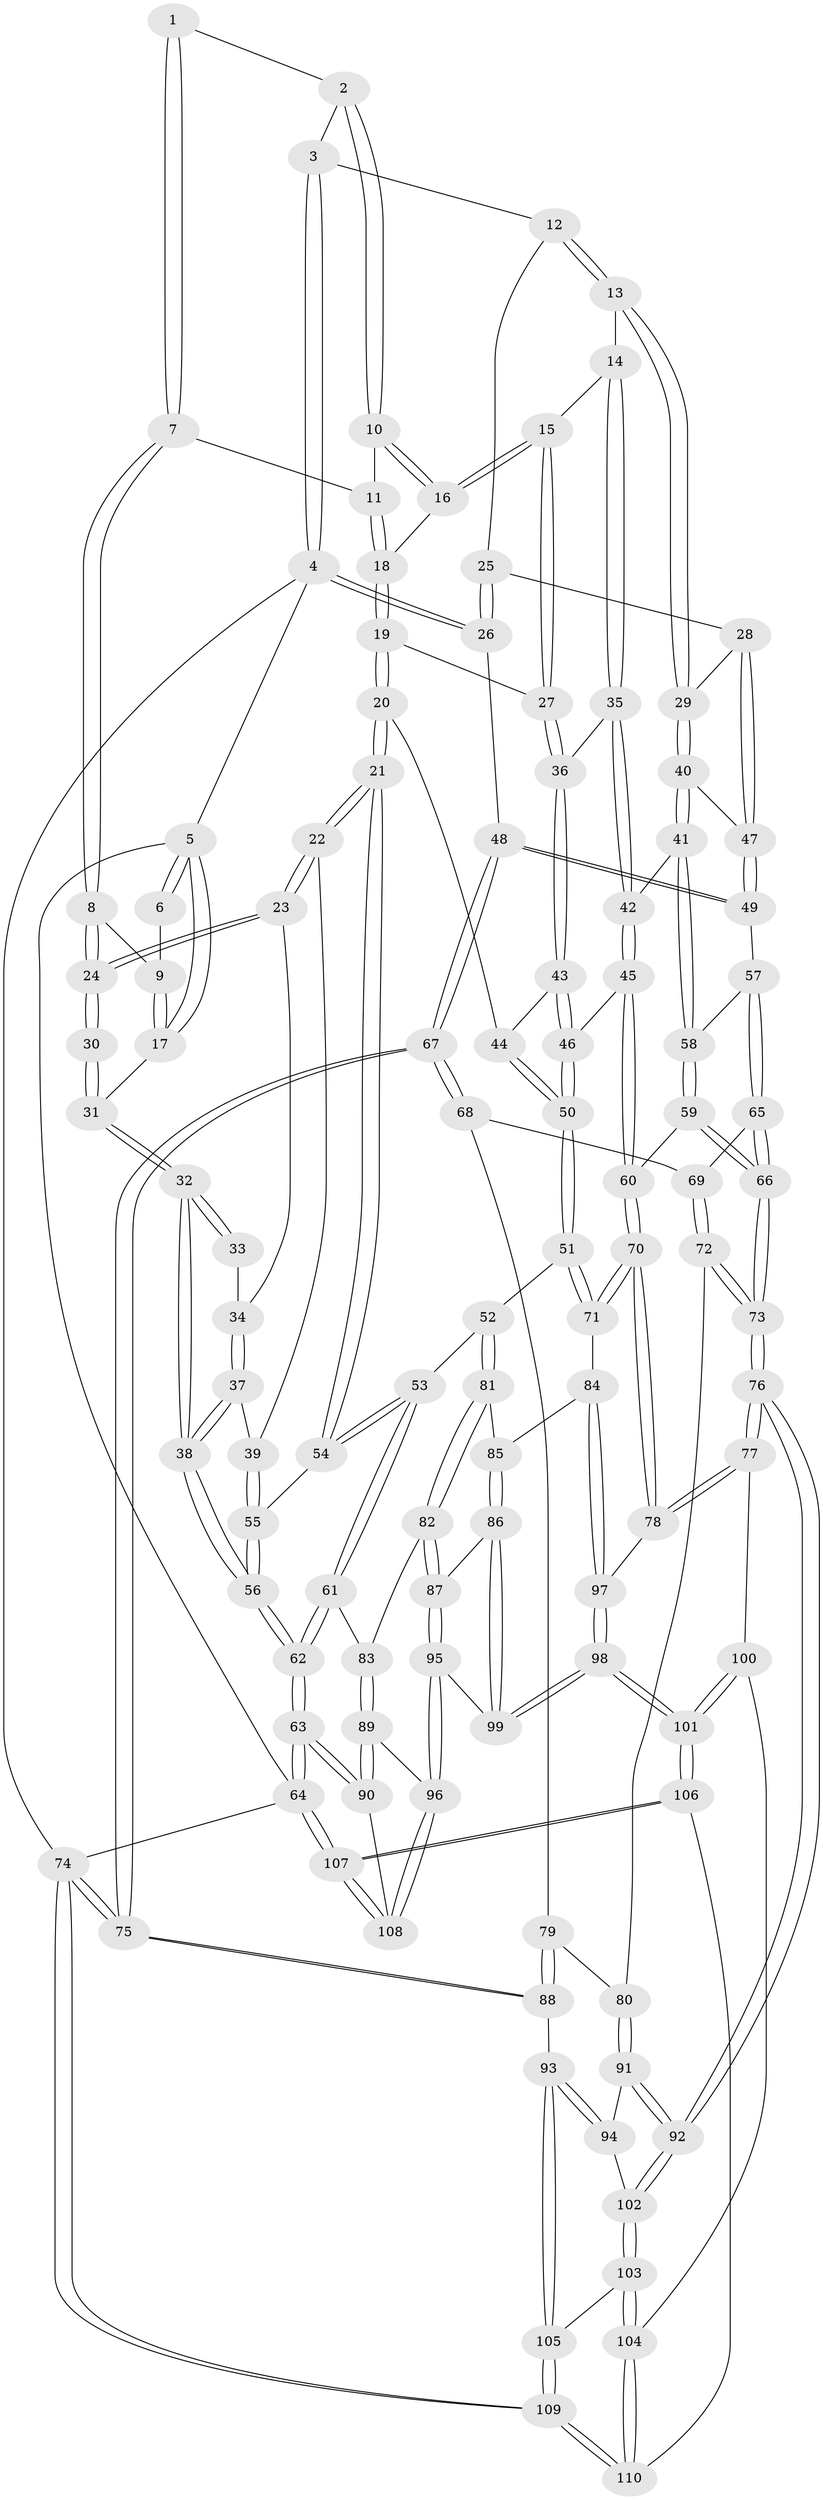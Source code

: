 // Generated by graph-tools (version 1.1) at 2025/27/03/09/25 03:27:11]
// undirected, 110 vertices, 272 edges
graph export_dot {
graph [start="1"]
  node [color=gray90,style=filled];
  1 [pos="+0.1430976035515454+0"];
  2 [pos="+0.6399339741839772+0"];
  3 [pos="+0.7465314179957758+0"];
  4 [pos="+1+0"];
  5 [pos="+0+0"];
  6 [pos="+0+0"];
  7 [pos="+0.2048789566314984+0.03085137133308383"];
  8 [pos="+0.14518288828002804+0.14087254620122489"];
  9 [pos="+0.020478368467441672+0.12930804152092568"];
  10 [pos="+0.5584932601383048+0"];
  11 [pos="+0.24377603453203475+0.057904116050296314"];
  12 [pos="+0.7908182192922549+0.03715062574523819"];
  13 [pos="+0.681994505468497+0.23655714324203805"];
  14 [pos="+0.6140629141673786+0.2160950104577516"];
  15 [pos="+0.5334052254122716+0.12985840265826235"];
  16 [pos="+0.5287986436090512+0.06282707021599183"];
  17 [pos="+0+0.22575580969927736"];
  18 [pos="+0.31858621479723864+0.11973745974007848"];
  19 [pos="+0.3524711635309776+0.23630632263017812"];
  20 [pos="+0.2699908037460054+0.3307742695638466"];
  21 [pos="+0.25092350194551644+0.33631333581446515"];
  22 [pos="+0.1695619744267+0.2455611522130105"];
  23 [pos="+0.1393779811413441+0.2023221273122926"];
  24 [pos="+0.13768317497913696+0.19631435708981582"];
  25 [pos="+0.8746898750788982+0.15463239223313255"];
  26 [pos="+1+0.19918302092165172"];
  27 [pos="+0.44054145153463525+0.24771884180825499"];
  28 [pos="+0.8501753986832684+0.29713169291280334"];
  29 [pos="+0.686087550066469+0.2451179948917493"];
  30 [pos="+0.07896855166174535+0.20888875022104525"];
  31 [pos="+0+0.2604862794056751"];
  32 [pos="+0+0.2866373534539052"];
  33 [pos="+0.035628816431884154+0.2669554267026402"];
  34 [pos="+0.07437422060227211+0.2846334289111665"];
  35 [pos="+0.5426539663138524+0.3026059661731202"];
  36 [pos="+0.45899757794095164+0.2768726974347939"];
  37 [pos="+0.03588655976819499+0.3642585238050152"];
  38 [pos="+0+0.3317607062447323"];
  39 [pos="+0.05884580952308737+0.37758695212410226"];
  40 [pos="+0.6610421553172876+0.37408247944534034"];
  41 [pos="+0.6153133509640832+0.42684764878759945"];
  42 [pos="+0.6049189827220902+0.4301916904091618"];
  43 [pos="+0.44964462650283826+0.3501311964227182"];
  44 [pos="+0.35578916342019484+0.38724426556357183"];
  45 [pos="+0.5449703108830514+0.4838985075138644"];
  46 [pos="+0.5377527435740381+0.48425689441297615"];
  47 [pos="+0.8856312794931953+0.3774165391931511"];
  48 [pos="+1+0.41408972112051573"];
  49 [pos="+0.919869146360752+0.41453068900729445"];
  50 [pos="+0.42480293177681117+0.5311727817912497"];
  51 [pos="+0.38460113841473337+0.5755736868449217"];
  52 [pos="+0.2965264709241506+0.5853029798027116"];
  53 [pos="+0.19714146960520254+0.5257317869239445"];
  54 [pos="+0.17761690977023936+0.4546461919448579"];
  55 [pos="+0.1418482736894544+0.44217180318536836"];
  56 [pos="+0+0.599534628008123"];
  57 [pos="+0.856618626809812+0.4907659712218549"];
  58 [pos="+0.738533777247278+0.4972787586097906"];
  59 [pos="+0.6851977269552423+0.6268819040814542"];
  60 [pos="+0.6108531945544717+0.6063404586821133"];
  61 [pos="+0.06796221734016555+0.6435139620166479"];
  62 [pos="+0+0.6047918046161274"];
  63 [pos="+0+0.8467064523494657"];
  64 [pos="+0+1"];
  65 [pos="+0.8465839790106723+0.591845359359257"];
  66 [pos="+0.707860081231739+0.6478005875868027"];
  67 [pos="+1+0.6244906471030036"];
  68 [pos="+0.9980146739868594+0.6457850316036187"];
  69 [pos="+0.8515321560275353+0.6006655239065991"];
  70 [pos="+0.5378452782440649+0.7223434489929647"];
  71 [pos="+0.42694576061898976+0.6550268344250177"];
  72 [pos="+0.8598869774382748+0.6966880943752102"];
  73 [pos="+0.7202186344499295+0.7269355710136977"];
  74 [pos="+1+1"];
  75 [pos="+1+0.7381146932776894"];
  76 [pos="+0.7042863049165428+0.7858435692588527"];
  77 [pos="+0.5624769668992491+0.7785609854014252"];
  78 [pos="+0.5424394179538279+0.7393635427441204"];
  79 [pos="+0.8940379449865253+0.7182450705467008"];
  80 [pos="+0.8772244751193167+0.7198865738183634"];
  81 [pos="+0.270002583319141+0.6902204805240543"];
  82 [pos="+0.22696510122294225+0.7342841718390657"];
  83 [pos="+0.08950745988009705+0.6862940419036262"];
  84 [pos="+0.38752614147470565+0.7563058273676739"];
  85 [pos="+0.3090337554799044+0.7314058500377457"];
  86 [pos="+0.3135699507376092+0.8013561223220673"];
  87 [pos="+0.2243234844135797+0.7574642820397849"];
  88 [pos="+1+0.7825421743350768"];
  89 [pos="+0.08828192815612736+0.8282105240716114"];
  90 [pos="+0+0.8497065276923785"];
  91 [pos="+0.8721899697505434+0.7470566682935181"];
  92 [pos="+0.7168746059371434+0.8050914040717689"];
  93 [pos="+0.9073817304491472+0.8529764238923674"];
  94 [pos="+0.8818434734757759+0.7950412214522016"];
  95 [pos="+0.21543520924882414+0.7825728714598976"];
  96 [pos="+0.151120890716544+0.882354004282855"];
  97 [pos="+0.3933056689803358+0.7874836106770747"];
  98 [pos="+0.3756562757562487+0.8981999938813648"];
  99 [pos="+0.3398624075837544+0.8518737924990821"];
  100 [pos="+0.5611312719511309+0.7815433058576505"];
  101 [pos="+0.39053744568458465+0.9783055988670772"];
  102 [pos="+0.7202744066524136+0.8139998993342816"];
  103 [pos="+0.7363611361993786+0.8763771867472566"];
  104 [pos="+0.6455226327026039+1"];
  105 [pos="+0.8816576330231798+0.9157263506755069"];
  106 [pos="+0.3536735617186821+1"];
  107 [pos="+0.3023347129804623+1"];
  108 [pos="+0.19252862589383488+1"];
  109 [pos="+1+1"];
  110 [pos="+0.5655964514913824+1"];
  1 -- 2;
  1 -- 7;
  1 -- 7;
  2 -- 3;
  2 -- 10;
  2 -- 10;
  3 -- 4;
  3 -- 4;
  3 -- 12;
  4 -- 5;
  4 -- 26;
  4 -- 26;
  4 -- 74;
  5 -- 6;
  5 -- 6;
  5 -- 17;
  5 -- 17;
  5 -- 64;
  6 -- 9;
  7 -- 8;
  7 -- 8;
  7 -- 11;
  8 -- 9;
  8 -- 24;
  8 -- 24;
  9 -- 17;
  9 -- 17;
  10 -- 11;
  10 -- 16;
  10 -- 16;
  11 -- 18;
  11 -- 18;
  12 -- 13;
  12 -- 13;
  12 -- 25;
  13 -- 14;
  13 -- 29;
  13 -- 29;
  14 -- 15;
  14 -- 35;
  14 -- 35;
  15 -- 16;
  15 -- 16;
  15 -- 27;
  15 -- 27;
  16 -- 18;
  17 -- 31;
  18 -- 19;
  18 -- 19;
  19 -- 20;
  19 -- 20;
  19 -- 27;
  20 -- 21;
  20 -- 21;
  20 -- 44;
  21 -- 22;
  21 -- 22;
  21 -- 54;
  21 -- 54;
  22 -- 23;
  22 -- 23;
  22 -- 39;
  23 -- 24;
  23 -- 24;
  23 -- 34;
  24 -- 30;
  24 -- 30;
  25 -- 26;
  25 -- 26;
  25 -- 28;
  26 -- 48;
  27 -- 36;
  27 -- 36;
  28 -- 29;
  28 -- 47;
  28 -- 47;
  29 -- 40;
  29 -- 40;
  30 -- 31;
  30 -- 31;
  31 -- 32;
  31 -- 32;
  32 -- 33;
  32 -- 33;
  32 -- 38;
  32 -- 38;
  33 -- 34;
  34 -- 37;
  34 -- 37;
  35 -- 36;
  35 -- 42;
  35 -- 42;
  36 -- 43;
  36 -- 43;
  37 -- 38;
  37 -- 38;
  37 -- 39;
  38 -- 56;
  38 -- 56;
  39 -- 55;
  39 -- 55;
  40 -- 41;
  40 -- 41;
  40 -- 47;
  41 -- 42;
  41 -- 58;
  41 -- 58;
  42 -- 45;
  42 -- 45;
  43 -- 44;
  43 -- 46;
  43 -- 46;
  44 -- 50;
  44 -- 50;
  45 -- 46;
  45 -- 60;
  45 -- 60;
  46 -- 50;
  46 -- 50;
  47 -- 49;
  47 -- 49;
  48 -- 49;
  48 -- 49;
  48 -- 67;
  48 -- 67;
  49 -- 57;
  50 -- 51;
  50 -- 51;
  51 -- 52;
  51 -- 71;
  51 -- 71;
  52 -- 53;
  52 -- 81;
  52 -- 81;
  53 -- 54;
  53 -- 54;
  53 -- 61;
  53 -- 61;
  54 -- 55;
  55 -- 56;
  55 -- 56;
  56 -- 62;
  56 -- 62;
  57 -- 58;
  57 -- 65;
  57 -- 65;
  58 -- 59;
  58 -- 59;
  59 -- 60;
  59 -- 66;
  59 -- 66;
  60 -- 70;
  60 -- 70;
  61 -- 62;
  61 -- 62;
  61 -- 83;
  62 -- 63;
  62 -- 63;
  63 -- 64;
  63 -- 64;
  63 -- 90;
  63 -- 90;
  64 -- 107;
  64 -- 107;
  64 -- 74;
  65 -- 66;
  65 -- 66;
  65 -- 69;
  66 -- 73;
  66 -- 73;
  67 -- 68;
  67 -- 68;
  67 -- 75;
  67 -- 75;
  68 -- 69;
  68 -- 79;
  69 -- 72;
  69 -- 72;
  70 -- 71;
  70 -- 71;
  70 -- 78;
  70 -- 78;
  71 -- 84;
  72 -- 73;
  72 -- 73;
  72 -- 80;
  73 -- 76;
  73 -- 76;
  74 -- 75;
  74 -- 75;
  74 -- 109;
  74 -- 109;
  75 -- 88;
  75 -- 88;
  76 -- 77;
  76 -- 77;
  76 -- 92;
  76 -- 92;
  77 -- 78;
  77 -- 78;
  77 -- 100;
  78 -- 97;
  79 -- 80;
  79 -- 88;
  79 -- 88;
  80 -- 91;
  80 -- 91;
  81 -- 82;
  81 -- 82;
  81 -- 85;
  82 -- 83;
  82 -- 87;
  82 -- 87;
  83 -- 89;
  83 -- 89;
  84 -- 85;
  84 -- 97;
  84 -- 97;
  85 -- 86;
  85 -- 86;
  86 -- 87;
  86 -- 99;
  86 -- 99;
  87 -- 95;
  87 -- 95;
  88 -- 93;
  89 -- 90;
  89 -- 90;
  89 -- 96;
  90 -- 108;
  91 -- 92;
  91 -- 92;
  91 -- 94;
  92 -- 102;
  92 -- 102;
  93 -- 94;
  93 -- 94;
  93 -- 105;
  93 -- 105;
  94 -- 102;
  95 -- 96;
  95 -- 96;
  95 -- 99;
  96 -- 108;
  96 -- 108;
  97 -- 98;
  97 -- 98;
  98 -- 99;
  98 -- 99;
  98 -- 101;
  98 -- 101;
  100 -- 101;
  100 -- 101;
  100 -- 104;
  101 -- 106;
  101 -- 106;
  102 -- 103;
  102 -- 103;
  103 -- 104;
  103 -- 104;
  103 -- 105;
  104 -- 110;
  104 -- 110;
  105 -- 109;
  105 -- 109;
  106 -- 107;
  106 -- 107;
  106 -- 110;
  107 -- 108;
  107 -- 108;
  109 -- 110;
  109 -- 110;
}
